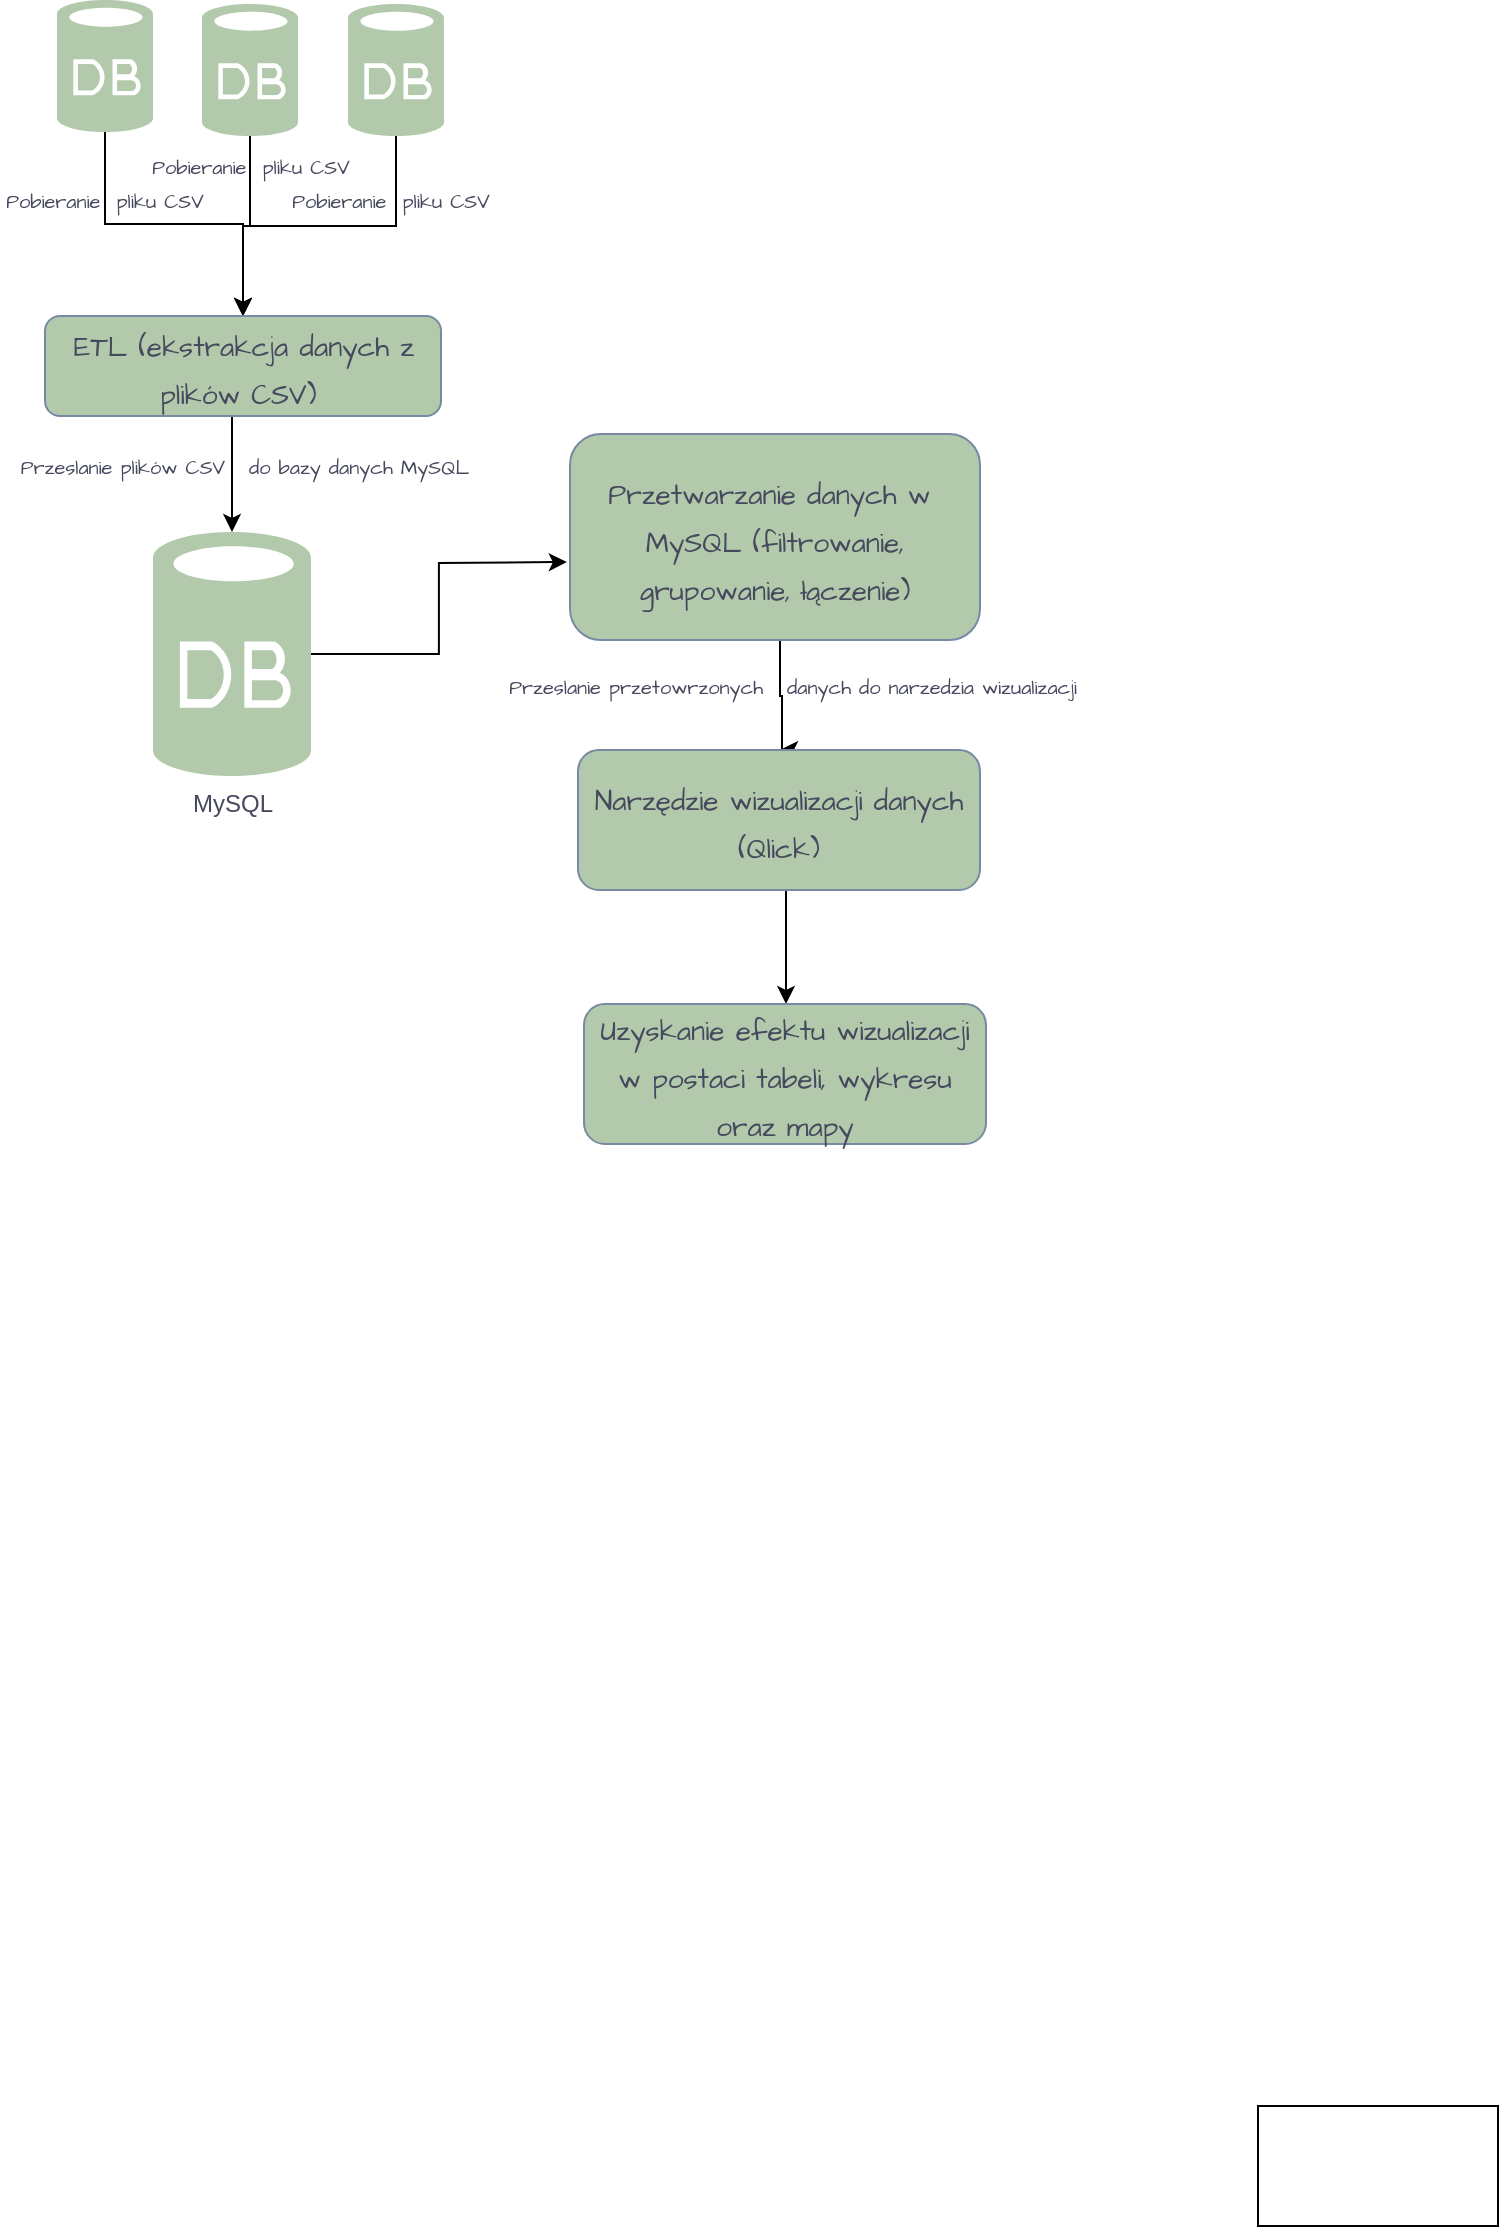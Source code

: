 <mxfile>
    <diagram name="Strona-1" id="OWfrnh7oPgvm-ASMGF7Z">
        <mxGraphModel dx="1130" dy="1948" grid="0" gridSize="10" guides="1" tooltips="1" connect="1" arrows="1" fold="1" page="1" pageScale="1" pageWidth="827" pageHeight="1169" math="0" shadow="0">
            <root>
                <mxCell id="0"/>
                <mxCell id="1" parent="0"/>
                <mxCell id="mGC36-ShWpLeE0v8UrWH-5" value="" style="edgeStyle=orthogonalEdgeStyle;rounded=0;orthogonalLoop=1;jettySize=auto;html=1;" parent="1" source="mGC36-ShWpLeE0v8UrWH-1" target="mGC36-ShWpLeE0v8UrWH-4" edge="1">
                    <mxGeometry relative="1" as="geometry"/>
                </mxCell>
                <mxCell id="mGC36-ShWpLeE0v8UrWH-1" value="" style="verticalLabelPosition=bottom;html=1;verticalAlign=top;align=center;strokeColor=none;fillColor=#B2C9AB;shape=mxgraph.azure.database;labelBackgroundColor=none;fontColor=#46495D;rounded=1;" parent="1" vertex="1">
                    <mxGeometry x="81.5" y="-1152" width="48" height="66" as="geometry"/>
                </mxCell>
                <mxCell id="mGC36-ShWpLeE0v8UrWH-19" style="edgeStyle=orthogonalEdgeStyle;rounded=0;orthogonalLoop=1;jettySize=auto;html=1;" parent="1" source="mGC36-ShWpLeE0v8UrWH-2" target="mGC36-ShWpLeE0v8UrWH-4" edge="1">
                    <mxGeometry relative="1" as="geometry"/>
                </mxCell>
                <mxCell id="mGC36-ShWpLeE0v8UrWH-2" value="" style="verticalLabelPosition=bottom;html=1;verticalAlign=top;align=center;strokeColor=none;fillColor=#B2C9AB;shape=mxgraph.azure.database;labelBackgroundColor=none;fontColor=#46495D;rounded=1;" parent="1" vertex="1">
                    <mxGeometry x="154" y="-1150" width="48" height="66" as="geometry"/>
                </mxCell>
                <mxCell id="mGC36-ShWpLeE0v8UrWH-20" style="edgeStyle=orthogonalEdgeStyle;rounded=0;orthogonalLoop=1;jettySize=auto;html=1;" parent="1" source="mGC36-ShWpLeE0v8UrWH-3" target="mGC36-ShWpLeE0v8UrWH-4" edge="1">
                    <mxGeometry relative="1" as="geometry"/>
                </mxCell>
                <mxCell id="mGC36-ShWpLeE0v8UrWH-3" value="" style="verticalLabelPosition=bottom;html=1;verticalAlign=top;align=center;strokeColor=none;fillColor=#B2C9AB;shape=mxgraph.azure.database;labelBackgroundColor=none;fontColor=#46495D;rounded=1;" parent="1" vertex="1">
                    <mxGeometry x="227" y="-1150" width="48" height="66" as="geometry"/>
                </mxCell>
                <mxCell id="mGC36-ShWpLeE0v8UrWH-29" value="" style="edgeStyle=orthogonalEdgeStyle;rounded=0;orthogonalLoop=1;jettySize=auto;html=1;" parent="1" source="mGC36-ShWpLeE0v8UrWH-4" target="mGC36-ShWpLeE0v8UrWH-27" edge="1">
                    <mxGeometry relative="1" as="geometry">
                        <Array as="points">
                            <mxPoint x="169" y="-926"/>
                            <mxPoint x="169" y="-926"/>
                        </Array>
                    </mxGeometry>
                </mxCell>
                <mxCell id="mGC36-ShWpLeE0v8UrWH-4" value="&lt;font style=&quot;font-size: 14px;&quot;&gt;ETL (ekstrakcja danych z plików CSV)&amp;nbsp;&lt;/font&gt;" style="rounded=1;whiteSpace=wrap;html=1;hachureGap=4;fontFamily=Architects Daughter;fontSource=https%3A%2F%2Ffonts.googleapis.com%2Fcss%3Ffamily%3DArchitects%2BDaughter;fontSize=20;fillColor=#B2C9AB;strokeColor=#788AA3;labelBackgroundColor=none;fontColor=#46495D;" parent="1" vertex="1">
                    <mxGeometry x="75.5" y="-994" width="198" height="50" as="geometry"/>
                </mxCell>
                <mxCell id="mGC36-ShWpLeE0v8UrWH-35" style="edgeStyle=orthogonalEdgeStyle;rounded=0;orthogonalLoop=1;jettySize=auto;html=1;" parent="1" source="mGC36-ShWpLeE0v8UrWH-27" edge="1">
                    <mxGeometry relative="1" as="geometry">
                        <mxPoint x="336.4" y="-871" as="targetPoint"/>
                    </mxGeometry>
                </mxCell>
                <mxCell id="mGC36-ShWpLeE0v8UrWH-27" value="MySQL" style="verticalLabelPosition=bottom;html=1;verticalAlign=top;align=center;strokeColor=none;fillColor=#B2C9AB;shape=mxgraph.azure.database;labelBackgroundColor=none;fontColor=#46495D;rounded=1;" parent="1" vertex="1">
                    <mxGeometry x="129.5" y="-886" width="79" height="122" as="geometry"/>
                </mxCell>
                <mxCell id="mGC36-ShWpLeE0v8UrWH-28" value="&lt;font style=&quot;font-size: 10px;&quot;&gt;Przeslanie plików CSV&amp;nbsp; &amp;nbsp;do bazy danych MySQL&lt;/font&gt;" style="text;html=1;align=center;verticalAlign=middle;resizable=0;points=[];autosize=1;strokeColor=none;fillColor=none;fontSize=20;fontFamily=Architects Daughter;labelBackgroundColor=none;fontColor=#46495D;rounded=1;" parent="1" vertex="1">
                    <mxGeometry x="53.5" y="-940" width="242" height="36" as="geometry"/>
                </mxCell>
                <mxCell id="mGC36-ShWpLeE0v8UrWH-30" value="&lt;font style=&quot;font-size: 10px;&quot;&gt;Pobieranie&amp;nbsp; pliku CSV&lt;br&gt;&lt;/font&gt;" style="text;html=1;strokeColor=none;fillColor=none;align=center;verticalAlign=middle;whiteSpace=wrap;rounded=1;fontSize=20;fontFamily=Architects Daughter;labelBackgroundColor=none;fontColor=#46495D;" parent="1" vertex="1">
                    <mxGeometry x="53" y="-1079" width="105" height="48" as="geometry"/>
                </mxCell>
                <mxCell id="mGC36-ShWpLeE0v8UrWH-31" value="&lt;font style=&quot;font-size: 10px;&quot;&gt;Pobieranie&amp;nbsp; pliku CSV&lt;br&gt;&lt;/font&gt;" style="text;html=1;strokeColor=none;fillColor=none;align=center;verticalAlign=middle;whiteSpace=wrap;rounded=1;fontSize=20;fontFamily=Architects Daughter;labelBackgroundColor=none;fontColor=#46495D;" parent="1" vertex="1">
                    <mxGeometry x="196" y="-1079" width="105" height="48" as="geometry"/>
                </mxCell>
                <mxCell id="mGC36-ShWpLeE0v8UrWH-32" value="&lt;font style=&quot;font-size: 10px;&quot;&gt;Pobieranie&amp;nbsp; pliku CSV&lt;br&gt;&lt;/font&gt;" style="text;html=1;strokeColor=none;fillColor=none;align=center;verticalAlign=middle;whiteSpace=wrap;rounded=1;fontSize=20;fontFamily=Architects Daughter;labelBackgroundColor=none;fontColor=#46495D;" parent="1" vertex="1">
                    <mxGeometry x="125.5" y="-1096" width="105" height="48" as="geometry"/>
                </mxCell>
                <mxCell id="mGC36-ShWpLeE0v8UrWH-38" value="" style="edgeStyle=orthogonalEdgeStyle;rounded=0;orthogonalLoop=1;jettySize=auto;html=1;" parent="1" source="mGC36-ShWpLeE0v8UrWH-33" edge="1">
                    <mxGeometry relative="1" as="geometry">
                        <mxPoint x="443" y="-777" as="targetPoint"/>
                        <Array as="points">
                            <mxPoint x="443" y="-804"/>
                            <mxPoint x="444" y="-804"/>
                        </Array>
                    </mxGeometry>
                </mxCell>
                <mxCell id="mGC36-ShWpLeE0v8UrWH-33" value="&lt;font style=&quot;font-size: 14px;&quot;&gt;Przetwarzanie danych w&amp;nbsp; MySQL (filtrowanie, grupowanie, łączenie)&lt;/font&gt;" style="rounded=1;whiteSpace=wrap;html=1;hachureGap=4;fontFamily=Architects Daughter;fontSource=https%3A%2F%2Ffonts.googleapis.com%2Fcss%3Ffamily%3DArchitects%2BDaughter;fontSize=20;fillColor=#B2C9AB;strokeColor=#788AA3;labelBackgroundColor=none;fontColor=#46495D;" parent="1" vertex="1">
                    <mxGeometry x="338" y="-935" width="205" height="103" as="geometry"/>
                </mxCell>
                <mxCell id="mGC36-ShWpLeE0v8UrWH-39" value="" style="edgeStyle=orthogonalEdgeStyle;rounded=0;orthogonalLoop=1;jettySize=auto;html=1;" parent="1" source="mGC36-ShWpLeE0v8UrWH-36" target="mGC36-ShWpLeE0v8UrWH-37" edge="1">
                    <mxGeometry relative="1" as="geometry">
                        <Array as="points">
                            <mxPoint x="446" y="-692"/>
                            <mxPoint x="446" y="-692"/>
                        </Array>
                    </mxGeometry>
                </mxCell>
                <mxCell id="mGC36-ShWpLeE0v8UrWH-36" value="&lt;font style=&quot;font-size: 14px;&quot;&gt;Narzędzie wizualizacji danych (Qlick)&lt;/font&gt;" style="rounded=1;whiteSpace=wrap;html=1;hachureGap=4;fontFamily=Architects Daughter;fontSource=https%3A%2F%2Ffonts.googleapis.com%2Fcss%3Ffamily%3DArchitects%2BDaughter;fontSize=20;fillColor=#B2C9AB;strokeColor=#788AA3;labelBackgroundColor=none;fontColor=#46495D;" parent="1" vertex="1">
                    <mxGeometry x="342" y="-777" width="201" height="70" as="geometry"/>
                </mxCell>
                <mxCell id="mGC36-ShWpLeE0v8UrWH-37" value="&lt;font style=&quot;font-size: 14px;&quot;&gt;Uzyskanie efektu wizualizacji w postaci tabeli, wykresu oraz mapy&lt;/font&gt;" style="rounded=1;whiteSpace=wrap;html=1;hachureGap=4;fontFamily=Architects Daughter;fontSource=https%3A%2F%2Ffonts.googleapis.com%2Fcss%3Ffamily%3DArchitects%2BDaughter;fontSize=20;fillColor=#B2C9AB;strokeColor=#788AA3;labelBackgroundColor=none;fontColor=#46495D;" parent="1" vertex="1">
                    <mxGeometry x="345" y="-650" width="201" height="70" as="geometry"/>
                </mxCell>
                <mxCell id="mGC36-ShWpLeE0v8UrWH-41" value="&lt;font style=&quot;font-size: 10px;&quot;&gt;Przeslanie przetowrzonych&amp;nbsp; &amp;nbsp;danych do narzedzia wizualizacji&lt;/font&gt;" style="text;html=1;align=center;verticalAlign=middle;resizable=0;points=[];autosize=1;strokeColor=none;fillColor=none;fontSize=20;fontFamily=Architects Daughter;labelBackgroundColor=none;fontColor=#46495D;rounded=1;" parent="1" vertex="1">
                    <mxGeometry x="298" y="-830" width="302" height="36" as="geometry"/>
                </mxCell>
                <mxCell id="3" value="" style="rounded=0;whiteSpace=wrap;html=1;" vertex="1" parent="1">
                    <mxGeometry x="682" y="-99" width="120" height="60" as="geometry"/>
                </mxCell>
            </root>
        </mxGraphModel>
    </diagram>
</mxfile>